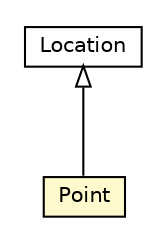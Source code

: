 #!/usr/local/bin/dot
#
# Class diagram 
# Generated by UMLGraph version R5_6-24-gf6e263 (http://www.umlgraph.org/)
#

digraph G {
	edge [fontname="Helvetica",fontsize=10,labelfontname="Helvetica",labelfontsize=10];
	node [fontname="Helvetica",fontsize=10,shape=plaintext];
	nodesep=0.25;
	ranksep=0.5;
	// org.universAAL.ontology.location.Location
	c6417943 [label=<<table title="org.universAAL.ontology.location.Location" border="0" cellborder="1" cellspacing="0" cellpadding="2" port="p" href="../Location.html">
		<tr><td><table border="0" cellspacing="0" cellpadding="1">
<tr><td align="center" balign="center"> Location </td></tr>
		</table></td></tr>
		</table>>, URL="../Location.html", fontname="Helvetica", fontcolor="black", fontsize=10.0];
	// org.universAAL.ontology.location.position.Point
	c6417958 [label=<<table title="org.universAAL.ontology.location.position.Point" border="0" cellborder="1" cellspacing="0" cellpadding="2" port="p" bgcolor="lemonChiffon" href="./Point.html">
		<tr><td><table border="0" cellspacing="0" cellpadding="1">
<tr><td align="center" balign="center"> Point </td></tr>
		</table></td></tr>
		</table>>, URL="./Point.html", fontname="Helvetica", fontcolor="black", fontsize=10.0];
	//org.universAAL.ontology.location.position.Point extends org.universAAL.ontology.location.Location
	c6417943:p -> c6417958:p [dir=back,arrowtail=empty];
}

